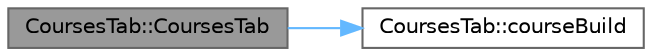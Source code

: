 digraph "CoursesTab::CoursesTab"
{
 // LATEX_PDF_SIZE
  bgcolor="transparent";
  edge [fontname=Helvetica,fontsize=10,labelfontname=Helvetica,labelfontsize=10];
  node [fontname=Helvetica,fontsize=10,shape=box,height=0.2,width=0.4];
  rankdir="LR";
  Node1 [label="CoursesTab::CoursesTab",height=0.2,width=0.4,color="gray40", fillcolor="grey60", style="filled", fontcolor="black",tooltip=" "];
  Node1 -> Node2 [color="steelblue1",style="solid"];
  Node2 [label="CoursesTab::courseBuild",height=0.2,width=0.4,color="grey40", fillcolor="white", style="filled",URL="$class_courses_tab.html#ad1e34d817451d622f9623fc31a2992f4",tooltip="function to build the tab with courses cards"];
}
